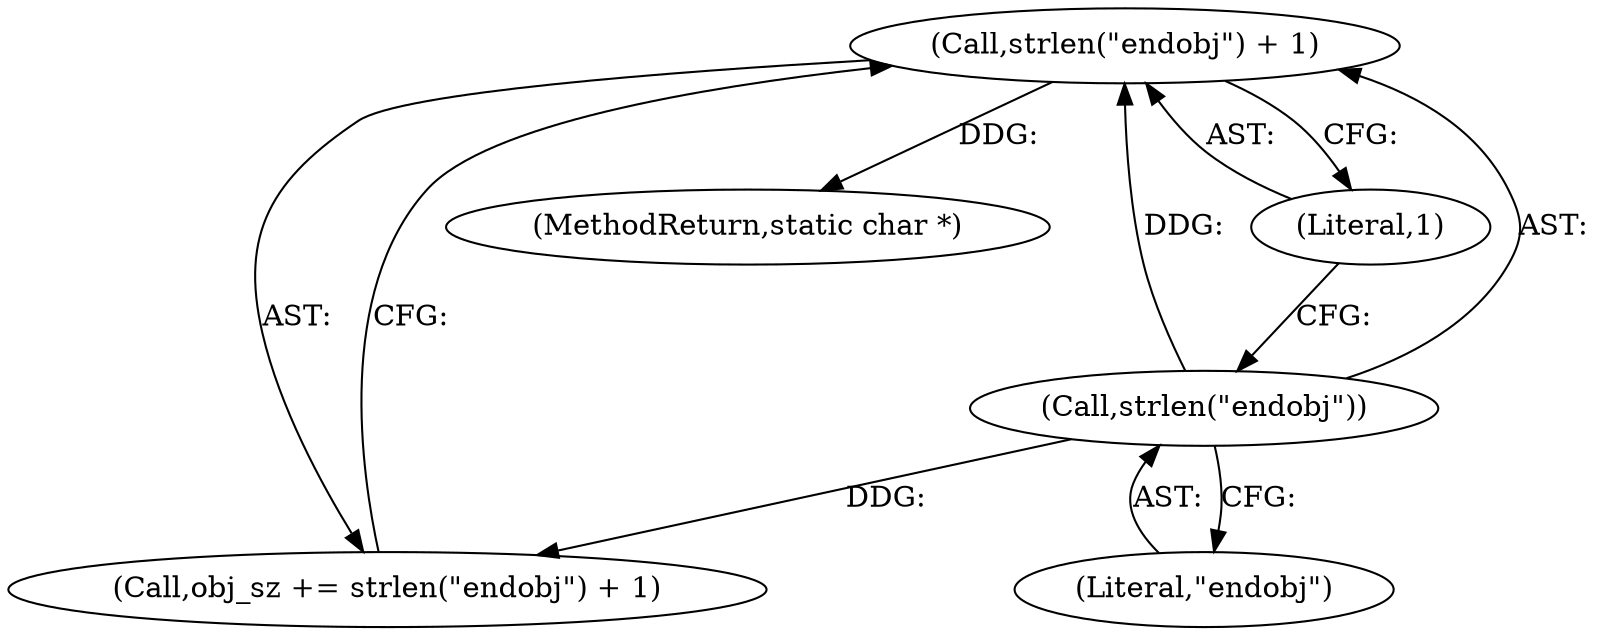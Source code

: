 digraph "0_pdfresurrect_0c4120fffa3dffe97b95c486a120eded82afe8a6_3@API" {
"1000300" [label="(Call,strlen(\"endobj\") + 1)"];
"1000301" [label="(Call,strlen(\"endobj\"))"];
"1000302" [label="(Literal,\"endobj\")"];
"1000303" [label="(Literal,1)"];
"1000301" [label="(Call,strlen(\"endobj\"))"];
"1000298" [label="(Call,obj_sz += strlen(\"endobj\") + 1)"];
"1000333" [label="(MethodReturn,static char *)"];
"1000300" [label="(Call,strlen(\"endobj\") + 1)"];
"1000300" -> "1000298"  [label="AST: "];
"1000300" -> "1000303"  [label="CFG: "];
"1000301" -> "1000300"  [label="AST: "];
"1000303" -> "1000300"  [label="AST: "];
"1000298" -> "1000300"  [label="CFG: "];
"1000300" -> "1000333"  [label="DDG: "];
"1000301" -> "1000300"  [label="DDG: "];
"1000301" -> "1000302"  [label="CFG: "];
"1000302" -> "1000301"  [label="AST: "];
"1000303" -> "1000301"  [label="CFG: "];
"1000301" -> "1000298"  [label="DDG: "];
}
